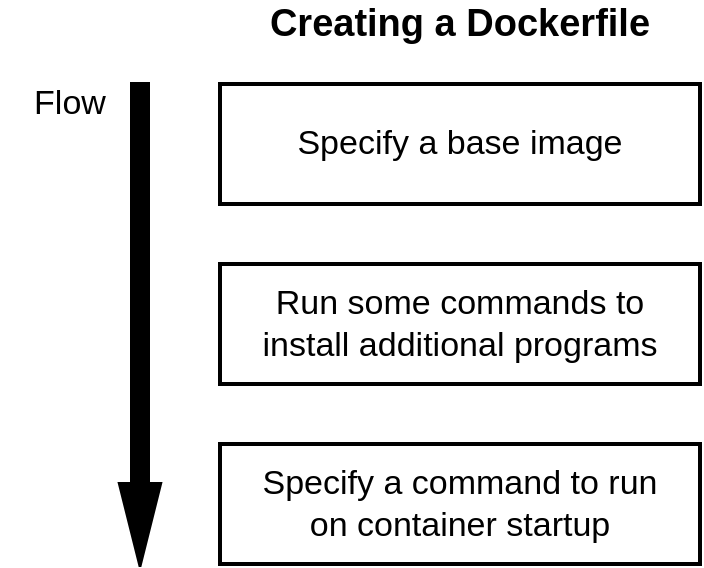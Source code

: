 <mxfile version="12.9.10" type="github"><diagram id="_le0lB8lklZVR6vzBHbD" name="Page-1"><mxGraphModel dx="782" dy="738" grid="1" gridSize="10" guides="1" tooltips="1" connect="1" arrows="1" fold="1" page="1" pageScale="1" pageWidth="850" pageHeight="1100" math="0" shadow="0"><root><mxCell id="0"/><mxCell id="1" parent="0"/><mxCell id="i44b39BUdMLtEUs7VdTV-1" value="" style="rounded=0;whiteSpace=wrap;html=1;strokeWidth=2;" vertex="1" parent="1"><mxGeometry x="190" y="140" width="240" height="60" as="geometry"/></mxCell><mxCell id="i44b39BUdMLtEUs7VdTV-2" value="" style="rounded=0;whiteSpace=wrap;html=1;strokeWidth=2;" vertex="1" parent="1"><mxGeometry x="190" y="320" width="240" height="60" as="geometry"/></mxCell><mxCell id="i44b39BUdMLtEUs7VdTV-3" value="" style="rounded=0;whiteSpace=wrap;html=1;strokeWidth=2;" vertex="1" parent="1"><mxGeometry x="190" y="230" width="240" height="60" as="geometry"/></mxCell><mxCell id="i44b39BUdMLtEUs7VdTV-4" value="" style="html=1;shadow=0;dashed=0;align=center;verticalAlign=middle;shape=mxgraph.arrows2.arrow;dy=0.6;dx=40;direction=south;notch=0;strokeWidth=2;fillColor=#000000;" vertex="1" parent="1"><mxGeometry x="140" y="140" width="20" height="240" as="geometry"/></mxCell><mxCell id="i44b39BUdMLtEUs7VdTV-5" value="Creating a Dockerfile" style="text;html=1;strokeColor=none;fillColor=none;align=center;verticalAlign=middle;whiteSpace=wrap;rounded=0;strokeWidth=1;fontStyle=1;fontSize=19;fontFamily=Helvetica;" vertex="1" parent="1"><mxGeometry x="190" y="100" width="240" height="20" as="geometry"/></mxCell><mxCell id="i44b39BUdMLtEUs7VdTV-6" value="Flow" style="text;html=1;strokeColor=none;fillColor=none;align=center;verticalAlign=middle;whiteSpace=wrap;rounded=0;strokeWidth=1;fontStyle=0;fontSize=17;fontFamily=Helvetica;" vertex="1" parent="1"><mxGeometry x="80" y="140" width="70" height="20" as="geometry"/></mxCell><mxCell id="i44b39BUdMLtEUs7VdTV-7" value="Specify a base image" style="text;html=1;strokeColor=none;fillColor=none;align=center;verticalAlign=middle;whiteSpace=wrap;rounded=0;strokeWidth=1;fontStyle=0;fontSize=17;fontFamily=Helvetica;" vertex="1" parent="1"><mxGeometry x="205" y="160" width="210" height="20" as="geometry"/></mxCell><mxCell id="i44b39BUdMLtEUs7VdTV-8" value="Run some commands to install additional programs" style="text;html=1;strokeColor=none;fillColor=none;align=center;verticalAlign=middle;whiteSpace=wrap;rounded=0;strokeWidth=1;fontStyle=0;fontSize=17;fontFamily=Helvetica;" vertex="1" parent="1"><mxGeometry x="205" y="250" width="210" height="20" as="geometry"/></mxCell><mxCell id="i44b39BUdMLtEUs7VdTV-9" value="Specify a command to run on container startup" style="text;html=1;strokeColor=none;fillColor=none;align=center;verticalAlign=middle;whiteSpace=wrap;rounded=0;strokeWidth=1;fontStyle=0;fontSize=17;fontFamily=Helvetica;" vertex="1" parent="1"><mxGeometry x="205" y="340" width="210" height="20" as="geometry"/></mxCell></root></mxGraphModel></diagram></mxfile>